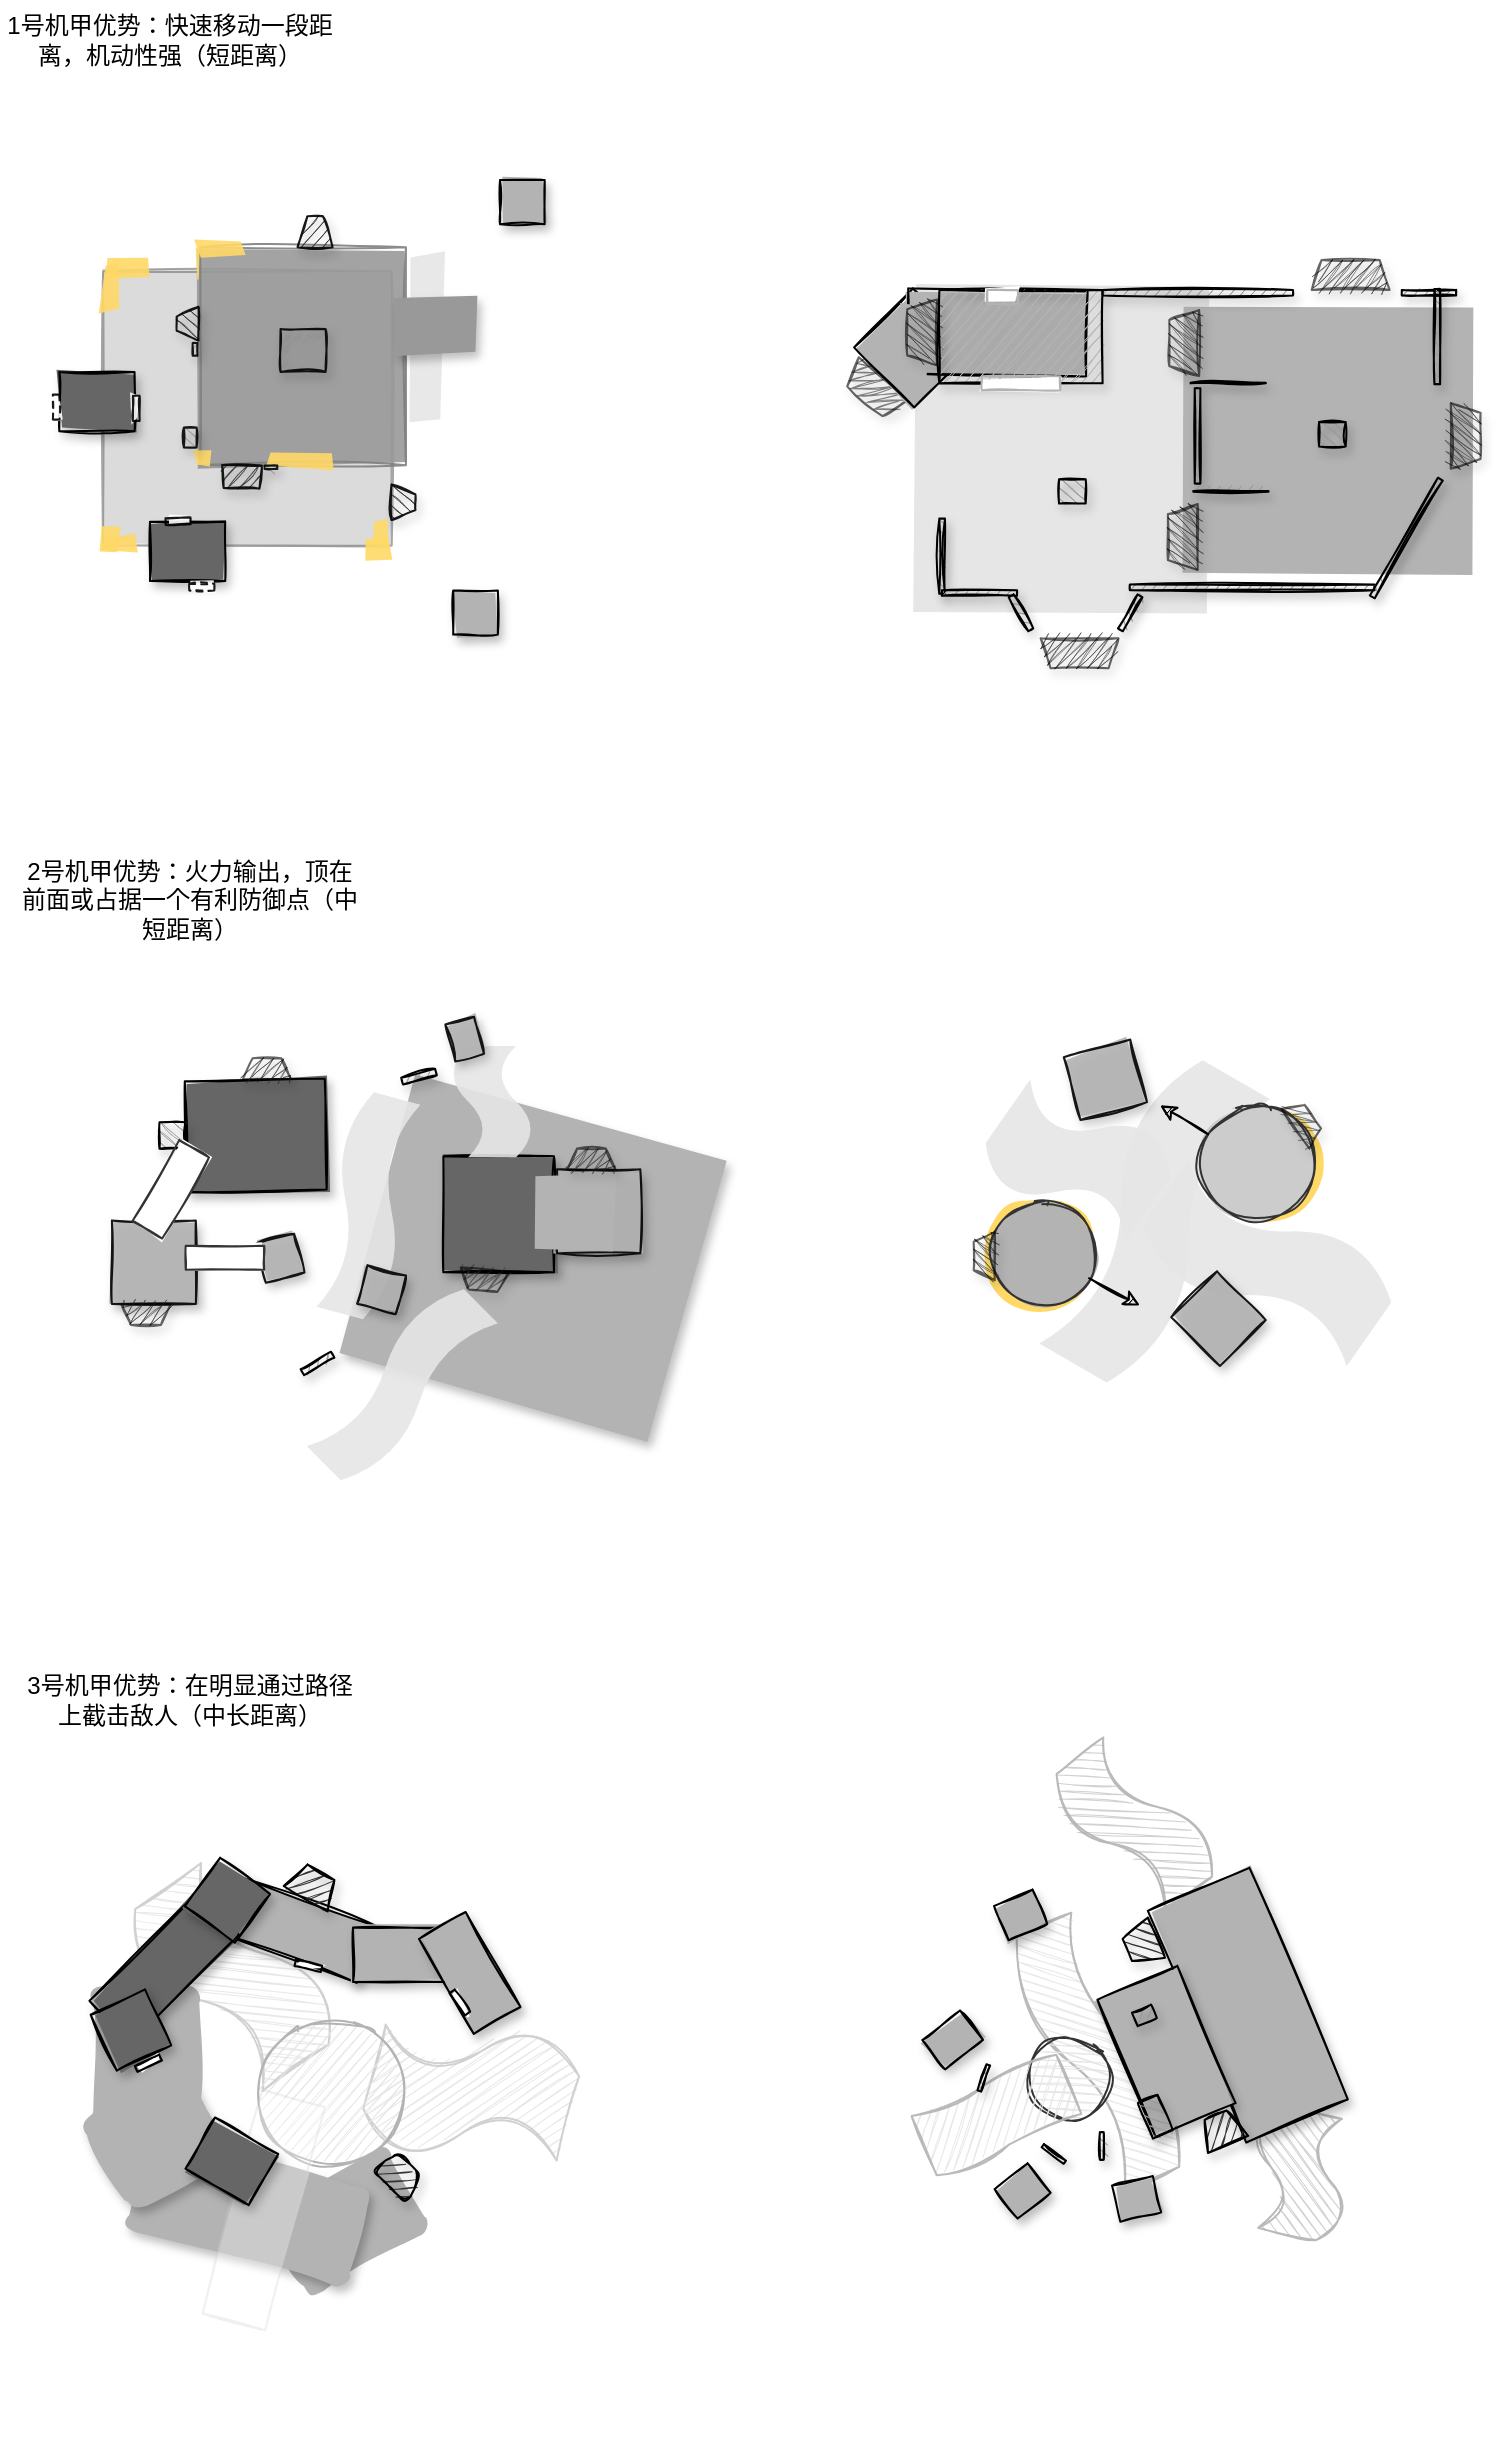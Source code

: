<mxfile version="13.10.3" type="github">
  <diagram id="uRrmPMn6hUeJW47O7ZRB" name="Page-1">
    <mxGraphModel dx="1072" dy="483" grid="1" gridSize="10" guides="1" tooltips="1" connect="1" arrows="1" fold="1" page="1" pageScale="1" pageWidth="850" pageHeight="1100" math="0" shadow="0">
      <root>
        <mxCell id="0" />
        <mxCell id="1" parent="0" />
        <mxCell id="pdZLlbREcnwkes0TjbXj-19" value="3号机甲优势：在明显通过路径上截击敌人（中长距离）" style="text;html=1;strokeColor=none;fillColor=none;align=center;verticalAlign=middle;whiteSpace=wrap;rounded=0;" parent="1" vertex="1">
          <mxGeometry x="50" y="920" width="170" height="40" as="geometry" />
        </mxCell>
        <mxCell id="pdZLlbREcnwkes0TjbXj-83" value="1号机甲优势：快速移动一段距离，机动性强（短距离）" style="text;html=1;strokeColor=none;fillColor=none;align=center;verticalAlign=middle;whiteSpace=wrap;rounded=0;" parent="1" vertex="1">
          <mxGeometry x="40" y="90" width="170" height="40" as="geometry" />
        </mxCell>
        <mxCell id="pdZLlbREcnwkes0TjbXj-182" value="" style="group" parent="1" vertex="1" connectable="0">
          <mxGeometry x="66.33" y="158.08" width="453.67" height="311.92" as="geometry" />
        </mxCell>
        <mxCell id="pdZLlbREcnwkes0TjbXj-73" value="" style="rounded=0;whiteSpace=wrap;html=1;sketch=1;fillStyle=solid;shadow=0;strokeWidth=1;fillColor=#CCCCCC;strokeColor=#808080;rotation=0;opacity=70;" parent="pdZLlbREcnwkes0TjbXj-182" vertex="1">
          <mxGeometry x="25.203" y="67.601" width="144.336" height="137.049" as="geometry" />
        </mxCell>
        <mxCell id="pdZLlbREcnwkes0TjbXj-84" value="" style="shape=trapezoid;perimeter=trapezoidPerimeter;whiteSpace=wrap;html=1;fixedSize=1;strokeWidth=1;sketch=1;shadow=1;rotation=90;fillStyle=hachure;size=4.945;fillColor=#333333;opacity=90;" parent="pdZLlbREcnwkes0TjbXj-182" vertex="1">
          <mxGeometry x="166.539" y="177.079" width="17.723" height="11.984" as="geometry" />
        </mxCell>
        <mxCell id="pdZLlbREcnwkes0TjbXj-88" value="" style="rounded=0;whiteSpace=wrap;html=1;sketch=1;fillStyle=solid;shadow=1;strokeWidth=1;fillColor=#666666;" parent="pdZLlbREcnwkes0TjbXj-182" vertex="1">
          <mxGeometry x="3.317" y="117.889" width="37.641" height="29.601" as="geometry" />
        </mxCell>
        <mxCell id="pdZLlbREcnwkes0TjbXj-89" value="" style="rounded=0;whiteSpace=wrap;html=1;sketch=1;fillStyle=solid;shadow=1;strokeWidth=1;fillColor=#666666;" parent="pdZLlbREcnwkes0TjbXj-182" vertex="1">
          <mxGeometry x="48.645" y="192.802" width="37.641" height="29.601" as="geometry" />
        </mxCell>
        <mxCell id="pdZLlbREcnwkes0TjbXj-93" value="" style="rounded=0;whiteSpace=wrap;html=1;sketch=1;fillStyle=solid;shadow=0;strokeWidth=1;strokeColor=#808080;rotation=0;opacity=90;fillColor=#999999;" parent="pdZLlbREcnwkes0TjbXj-182" vertex="1">
          <mxGeometry x="73.77" y="55.529" width="102.873" height="109.015" as="geometry" />
        </mxCell>
        <mxCell id="pdZLlbREcnwkes0TjbXj-91" value="" style="shape=trapezoid;perimeter=trapezoidPerimeter;whiteSpace=wrap;html=1;fixedSize=1;strokeWidth=1;sketch=1;shadow=1;rotation=-90;fillStyle=hachure;size=4.945;fillColor=#333333;opacity=90;" parent="pdZLlbREcnwkes0TjbXj-182" vertex="1">
          <mxGeometry x="59.03" y="88.275" width="16.871" height="10.974" as="geometry" />
        </mxCell>
        <mxCell id="pdZLlbREcnwkes0TjbXj-94" value="" style="shape=trapezoid;perimeter=trapezoidPerimeter;whiteSpace=wrap;html=1;fixedSize=1;strokeWidth=1;sketch=1;shadow=1;rotation=-179;fillStyle=hachure;size=0.959;fillColor=#333333;opacity=90;" parent="pdZLlbREcnwkes0TjbXj-182" vertex="1">
          <mxGeometry x="84.641" y="164.543" width="19.819" height="11.537" as="geometry" />
        </mxCell>
        <mxCell id="pdZLlbREcnwkes0TjbXj-97" value="" style="shape=trapezoid;perimeter=trapezoidPerimeter;whiteSpace=wrap;html=1;fixedSize=1;strokeWidth=1;sketch=1;shadow=1;rotation=0;fillStyle=hachure;size=4.945;fillColor=#333333;opacity=90;" parent="pdZLlbREcnwkes0TjbXj-182" vertex="1">
          <mxGeometry x="122.43" y="40" width="17.57" height="15.53" as="geometry" />
        </mxCell>
        <mxCell id="pdZLlbREcnwkes0TjbXj-98" value="" style="rounded=0;whiteSpace=wrap;html=1;shadow=0;sketch=1;rotation=90;opacity=90;fillStyle=solid;fillColor=#FFFFFF;dashed=1;" parent="pdZLlbREcnwkes0TjbXj-182" vertex="1">
          <mxGeometry x="-4.497" y="133.75" width="12.545" height="3.389" as="geometry" />
        </mxCell>
        <mxCell id="pdZLlbREcnwkes0TjbXj-99" value="" style="rounded=0;whiteSpace=wrap;html=1;shadow=0;sketch=1;rotation=-180;opacity=90;fillStyle=solid;fillColor=#FFFFFF;dashed=1;" parent="pdZLlbREcnwkes0TjbXj-182" vertex="1">
          <mxGeometry x="68.293" y="223.758" width="12.545" height="3.389" as="geometry" />
        </mxCell>
        <mxCell id="pdZLlbREcnwkes0TjbXj-101" value="" style="rounded=0;whiteSpace=wrap;html=1;shadow=0;sketch=1;strokeColor=none;rotation=-90;fillStyle=solid;opacity=90;fillColor=#E6E6E6;" parent="pdZLlbREcnwkes0TjbXj-182" vertex="1">
          <mxGeometry x="144.677" y="92.809" width="84.091" height="17.285" as="geometry" />
        </mxCell>
        <mxCell id="pdZLlbREcnwkes0TjbXj-87" value="" style="rounded=0;whiteSpace=wrap;html=1;shadow=1;sketch=1;fillStyle=solid;strokeWidth=1;fillColor=#999999;strokeColor=none;" parent="pdZLlbREcnwkes0TjbXj-182" vertex="1">
          <mxGeometry x="169.539" y="80.202" width="42.621" height="29.553" as="geometry" />
        </mxCell>
        <mxCell id="pdZLlbREcnwkes0TjbXj-102" value="" style="rounded=0;whiteSpace=wrap;html=1;shadow=0;sketch=1;rotation=0;fillStyle=solid;strokeColor=none;fillColor=#FFD966;opacity=90;" parent="pdZLlbREcnwkes0TjbXj-182" vertex="1">
          <mxGeometry x="25.338" y="62.307" width="23.442" height="8.751" as="geometry" />
        </mxCell>
        <mxCell id="pdZLlbREcnwkes0TjbXj-103" value="" style="rounded=0;whiteSpace=wrap;html=1;shadow=0;sketch=1;rotation=90;fillStyle=solid;strokeColor=none;fillColor=#FFD966;opacity=90;" parent="pdZLlbREcnwkes0TjbXj-182" vertex="1">
          <mxGeometry x="17.517" y="71.058" width="23.442" height="8.751" as="geometry" />
        </mxCell>
        <mxCell id="pdZLlbREcnwkes0TjbXj-106" value="" style="rounded=0;whiteSpace=wrap;html=1;shadow=0;sketch=1;rotation=90;fillStyle=solid;strokeColor=none;fillColor=#FFD966;opacity=90;" parent="pdZLlbREcnwkes0TjbXj-182" vertex="1">
          <mxGeometry x="22.497" y="197.554" width="13.49" height="8.751" as="geometry" />
        </mxCell>
        <mxCell id="pdZLlbREcnwkes0TjbXj-107" value="" style="rounded=0;whiteSpace=wrap;html=1;shadow=0;sketch=1;rotation=-1;fillStyle=solid;strokeColor=none;fillColor=#FFD966;opacity=90;" parent="pdZLlbREcnwkes0TjbXj-182" vertex="1">
          <mxGeometry x="24.621" y="199.634" width="17.056" height="8.751" as="geometry" />
        </mxCell>
        <mxCell id="pdZLlbREcnwkes0TjbXj-108" value="" style="rounded=0;whiteSpace=wrap;html=1;shadow=0;sketch=1;rotation=90;fillStyle=solid;strokeColor=none;fillColor=#FFD966;opacity=90;" parent="pdZLlbREcnwkes0TjbXj-182" vertex="1">
          <mxGeometry x="71.14" y="157.43" width="7.71" height="8.75" as="geometry" />
        </mxCell>
        <mxCell id="pdZLlbREcnwkes0TjbXj-109" value="" style="rounded=0;whiteSpace=wrap;html=1;shadow=0;sketch=1;rotation=0;fillStyle=solid;strokeColor=none;fillColor=#FFD966;opacity=90;" parent="pdZLlbREcnwkes0TjbXj-182" vertex="1">
          <mxGeometry x="108.27" y="160" width="31.73" height="6.18" as="geometry" />
        </mxCell>
        <mxCell id="pdZLlbREcnwkes0TjbXj-110" value="" style="rounded=0;whiteSpace=wrap;html=1;shadow=0;sketch=1;rotation=0;fillStyle=solid;strokeColor=none;fillColor=#FFD966;opacity=90;" parent="pdZLlbREcnwkes0TjbXj-182" vertex="1">
          <mxGeometry x="72.44" y="52.41" width="23.44" height="6.44" as="geometry" />
        </mxCell>
        <mxCell id="pdZLlbREcnwkes0TjbXj-111" value="" style="rounded=0;whiteSpace=wrap;html=1;shadow=0;sketch=1;rotation=90;fillStyle=solid;strokeColor=none;fillColor=#FFD966;opacity=90;" parent="pdZLlbREcnwkes0TjbXj-182" vertex="1">
          <mxGeometry x="63.83" y="62.31" width="18.8" height="3.47" as="geometry" />
        </mxCell>
        <mxCell id="pdZLlbREcnwkes0TjbXj-112" value="" style="rounded=0;whiteSpace=wrap;html=1;shadow=0;sketch=1;rotation=-1;fillStyle=solid;strokeColor=none;fillColor=#FFD966;opacity=90;" parent="pdZLlbREcnwkes0TjbXj-182" vertex="1">
          <mxGeometry x="155.332" y="201.471" width="14.207" height="8.751" as="geometry" />
        </mxCell>
        <mxCell id="pdZLlbREcnwkes0TjbXj-113" value="" style="rounded=0;whiteSpace=wrap;html=1;shadow=0;sketch=1;rotation=90;fillStyle=solid;strokeColor=none;fillColor=#FFD966;opacity=90;" parent="pdZLlbREcnwkes0TjbXj-182" vertex="1">
          <mxGeometry x="157.819" y="195.235" width="14.207" height="8.751" as="geometry" />
        </mxCell>
        <mxCell id="pdZLlbREcnwkes0TjbXj-115" value="" style="rounded=0;whiteSpace=wrap;html=1;shadow=1;glass=0;sketch=1;strokeColor=#000000;fillColor=#999999;gradientColor=none;rotation=-90;direction=west;opacity=90;" parent="pdZLlbREcnwkes0TjbXj-182" vertex="1">
          <mxGeometry x="108.27" y="162.38" width="1.73" height="6.38" as="geometry" />
        </mxCell>
        <mxCell id="pdZLlbREcnwkes0TjbXj-116" value="" style="rounded=0;whiteSpace=wrap;html=1;shadow=1;glass=0;sketch=1;strokeColor=#000000;fillColor=#999999;gradientColor=none;rotation=0;direction=west;opacity=90;" parent="pdZLlbREcnwkes0TjbXj-182" vertex="1">
          <mxGeometry x="70" y="103.38" width="2.44" height="6.38" as="geometry" />
        </mxCell>
        <mxCell id="pdZLlbREcnwkes0TjbXj-117" value="" style="rounded=0;whiteSpace=wrap;html=1;shadow=1;glass=0;sketch=1;strokeColor=#000000;fillColor=#999999;gradientColor=none;rotation=0;direction=west;opacity=90;" parent="pdZLlbREcnwkes0TjbXj-182" vertex="1">
          <mxGeometry x="113.947" y="96.402" width="22.511" height="21.487" as="geometry" />
        </mxCell>
        <mxCell id="pdZLlbREcnwkes0TjbXj-127" value="" style="rounded=0;whiteSpace=wrap;html=1;shadow=0;sketch=1;rotation=90;opacity=90;fillStyle=solid;fillColor=#FFFFFF;" parent="pdZLlbREcnwkes0TjbXj-182" vertex="1">
          <mxGeometry x="35.518" y="134.428" width="12.545" height="3.389" as="geometry" />
        </mxCell>
        <mxCell id="pdZLlbREcnwkes0TjbXj-128" value="" style="rounded=0;whiteSpace=wrap;html=1;shadow=0;sketch=1;rotation=-2;opacity=90;fillStyle=solid;fillColor=#FFFFFF;" parent="pdZLlbREcnwkes0TjbXj-182" vertex="1">
          <mxGeometry x="56.43" y="190.829" width="12.545" height="3.389" as="geometry" />
        </mxCell>
        <mxCell id="en0ENhp2r74Tzq42o4tC-1" value="" style="rounded=0;whiteSpace=wrap;html=1;sketch=1;fillStyle=solid;shadow=1;strokeWidth=1;fillColor=#B3B3B3;" vertex="1" parent="pdZLlbREcnwkes0TjbXj-182">
          <mxGeometry x="200.26" y="227.15" width="22.33" height="22.08" as="geometry" />
        </mxCell>
        <mxCell id="en0ENhp2r74Tzq42o4tC-88" value="" style="rounded=0;whiteSpace=wrap;html=1;shadow=1;glass=0;sketch=1;strokeColor=#000000;fillColor=#999999;gradientColor=none;rotation=90;direction=west;opacity=90;" vertex="1" parent="pdZLlbREcnwkes0TjbXj-182">
          <mxGeometry x="63.829" y="147.492" width="9.945" height="6.378" as="geometry" />
        </mxCell>
        <mxCell id="pdZLlbREcnwkes0TjbXj-183" value="" style="group" parent="1" vertex="1" connectable="0">
          <mxGeometry x="66.33" y="599.999" width="349.67" height="208.731" as="geometry" />
        </mxCell>
        <mxCell id="en0ENhp2r74Tzq42o4tC-96" value="" style="rounded=0;whiteSpace=wrap;html=1;sketch=1;fillStyle=solid;shadow=1;strokeWidth=1;fillColor=#B3B3B3;glass=0;strokeColor=none;rotation=15;" vertex="1" parent="pdZLlbREcnwkes0TjbXj-183">
          <mxGeometry x="159.5" y="47.16" width="160" height="144" as="geometry" />
        </mxCell>
        <mxCell id="pdZLlbREcnwkes0TjbXj-143" value="" style="shape=tape;whiteSpace=wrap;html=1;shadow=0;opacity=90;rotation=105;strokeColor=none;fillColor=#E6E6E6;" parent="pdZLlbREcnwkes0TjbXj-183" vertex="1">
          <mxGeometry x="102.37" y="72.861" width="111.08" height="40" as="geometry" />
        </mxCell>
        <mxCell id="pdZLlbREcnwkes0TjbXj-130" value="" style="rounded=0;whiteSpace=wrap;html=1;sketch=1;fillStyle=solid;shadow=1;strokeWidth=1;fillColor=#666666;rotation=-1;" parent="pdZLlbREcnwkes0TjbXj-183" vertex="1">
          <mxGeometry x="66.53" y="30.001" width="70" height="55.33" as="geometry" />
        </mxCell>
        <mxCell id="pdZLlbREcnwkes0TjbXj-146" value="" style="shape=trapezoid;perimeter=trapezoidPerimeter;whiteSpace=wrap;html=1;fixedSize=1;strokeWidth=1;sketch=1;shadow=1;rotation=0;fillStyle=zigzag;size=4.945;fillColor=#333333;opacity=60;" parent="pdZLlbREcnwkes0TjbXj-183" vertex="1">
          <mxGeometry x="95.02" y="19.091" width="24.23" height="10.55" as="geometry" />
        </mxCell>
        <mxCell id="pdZLlbREcnwkes0TjbXj-159" value="" style="rounded=0;whiteSpace=wrap;html=1;sketch=1;fillStyle=solid;shadow=1;strokeWidth=1;fillColor=#666666;rotation=-90;" parent="pdZLlbREcnwkes0TjbXj-183" vertex="1">
          <mxGeometry x="194" y="69.5" width="58" height="55.33" as="geometry" />
        </mxCell>
        <mxCell id="pdZLlbREcnwkes0TjbXj-164" value="" style="shape=trapezoid;perimeter=trapezoidPerimeter;whiteSpace=wrap;html=1;fixedSize=1;strokeWidth=1;sketch=1;shadow=1;rotation=-175;fillStyle=zigzag;size=4.945;fillColor=#333333;opacity=60;" parent="pdZLlbREcnwkes0TjbXj-183" vertex="1">
          <mxGeometry x="203.5" y="124.826" width="24.23" height="10.55" as="geometry" />
        </mxCell>
        <mxCell id="pdZLlbREcnwkes0TjbXj-166" value="" style="rounded=0;whiteSpace=wrap;html=1;sketch=1;fillStyle=solid;shadow=1;strokeWidth=1;fillColor=#B3B3B3;opacity=90;rotation=-90;" parent="pdZLlbREcnwkes0TjbXj-183" vertex="1">
          <mxGeometry x="252.0" y="74.836" width="42" height="41.66" as="geometry" />
        </mxCell>
        <mxCell id="pdZLlbREcnwkes0TjbXj-167" value="" style="rounded=0;whiteSpace=wrap;html=1;shadow=0;sketch=1;strokeColor=none;rotation=-180;fillStyle=solid;fillColor=#B3B3B3;" parent="pdZLlbREcnwkes0TjbXj-183" vertex="1">
          <mxGeometry x="241.5" y="76.2" width="40" height="39.86" as="geometry" />
        </mxCell>
        <mxCell id="pdZLlbREcnwkes0TjbXj-168" value="" style="shape=trapezoid;perimeter=trapezoidPerimeter;whiteSpace=wrap;html=1;fixedSize=1;strokeWidth=1;sketch=1;shadow=1;rotation=0;fillStyle=zigzag;size=4.945;fillColor=#333333;opacity=60;" parent="pdZLlbREcnwkes0TjbXj-183" vertex="1">
          <mxGeometry x="257.27" y="64.286" width="24.23" height="10.55" as="geometry" />
        </mxCell>
        <mxCell id="pdZLlbREcnwkes0TjbXj-172" value="" style="rounded=0;whiteSpace=wrap;html=1;sketch=1;fillStyle=solid;shadow=1;strokeWidth=1;fillColor=#B3B3B3;opacity=90;rotation=-15;" parent="pdZLlbREcnwkes0TjbXj-183" vertex="1">
          <mxGeometry x="103.67" y="109.161" width="20" height="20" as="geometry" />
        </mxCell>
        <mxCell id="pdZLlbREcnwkes0TjbXj-173" value="" style="rounded=0;whiteSpace=wrap;html=1;sketch=1;fillStyle=solid;shadow=1;strokeWidth=1;fillColor=#B3B3B3;opacity=90;rotation=15;" parent="pdZLlbREcnwkes0TjbXj-183" vertex="1">
          <mxGeometry x="154.44" y="124.831" width="20" height="20" as="geometry" />
        </mxCell>
        <mxCell id="pdZLlbREcnwkes0TjbXj-177" value="" style="group;rotation=-180;" parent="pdZLlbREcnwkes0TjbXj-183" vertex="1" connectable="0">
          <mxGeometry x="17.6" y="100.311" width="57.536" height="41.66" as="geometry" />
        </mxCell>
        <mxCell id="pdZLlbREcnwkes0TjbXj-131" value="" style="rounded=0;whiteSpace=wrap;html=1;sketch=1;fillStyle=solid;shadow=1;strokeWidth=1;fillColor=#B3B3B3;opacity=90;rotation=-180;" parent="pdZLlbREcnwkes0TjbXj-177" vertex="1">
          <mxGeometry x="12" width="42" height="41.66" as="geometry" />
        </mxCell>
        <mxCell id="en0ENhp2r74Tzq42o4tC-99" value="" style="rounded=0;whiteSpace=wrap;html=1;shadow=1;glass=0;sketch=1;strokeColor=#000000;fillColor=#999999;gradientColor=none;rotation=-15;direction=west;" vertex="1" parent="pdZLlbREcnwkes0TjbXj-183">
          <mxGeometry x="174.44" y="26.55" width="17.51" height="3.45" as="geometry" />
        </mxCell>
        <mxCell id="en0ENhp2r74Tzq42o4tC-100" value="" style="shape=tape;whiteSpace=wrap;html=1;shadow=0;opacity=90;rotation=90;strokeColor=none;fillColor=#E6E6E6;" vertex="1" parent="pdZLlbREcnwkes0TjbXj-183">
          <mxGeometry x="191.95" y="20.8" width="55.56" height="40" as="geometry" />
        </mxCell>
        <mxCell id="pdZLlbREcnwkes0TjbXj-158" value="" style="rounded=0;whiteSpace=wrap;html=1;sketch=1;fillStyle=solid;shadow=1;strokeWidth=1;fillColor=#B3B3B3;opacity=90;rotation=-15;" parent="pdZLlbREcnwkes0TjbXj-183" vertex="1">
          <mxGeometry x="198.55" width="14.9" height="19.09" as="geometry" />
        </mxCell>
        <mxCell id="en0ENhp2r74Tzq42o4tC-101" value="" style="rounded=0;whiteSpace=wrap;html=1;shadow=1;glass=0;sketch=1;strokeColor=#000000;fillColor=#999999;gradientColor=none;rotation=-90;direction=west;" vertex="1" parent="pdZLlbREcnwkes0TjbXj-183">
          <mxGeometry x="53.29" y="51.29" width="13.24" height="13" as="geometry" />
        </mxCell>
        <mxCell id="en0ENhp2r74Tzq42o4tC-98" value="" style="rounded=0;whiteSpace=wrap;html=1;shadow=0;sketch=1;rotation=-240;glass=0;strokeColor=#333333;strokeWidth=1;fillColor=#FFFFFF;" vertex="1" parent="pdZLlbREcnwkes0TjbXj-183">
          <mxGeometry x="35.57" y="76.05" width="46.85" height="17.24" as="geometry" />
        </mxCell>
        <mxCell id="en0ENhp2r74Tzq42o4tC-102" value="" style="rounded=0;whiteSpace=wrap;html=1;shadow=0;sketch=1;rotation=-180;glass=0;strokeColor=#333333;strokeWidth=1;fillColor=#FFFFFF;" vertex="1" parent="pdZLlbREcnwkes0TjbXj-183">
          <mxGeometry x="66.53" y="112.86" width="39.25" height="11.97" as="geometry" />
        </mxCell>
        <mxCell id="en0ENhp2r74Tzq42o4tC-103" value="" style="shape=tape;whiteSpace=wrap;html=1;shadow=0;opacity=90;rotation=-225;strokeColor=none;fillColor=#E6E6E6;" vertex="1" parent="pdZLlbREcnwkes0TjbXj-183">
          <mxGeometry x="119.29" y="162.371" width="111.08" height="40" as="geometry" />
        </mxCell>
        <mxCell id="en0ENhp2r74Tzq42o4tC-104" value="" style="rounded=0;whiteSpace=wrap;html=1;shadow=1;glass=0;sketch=1;strokeColor=#000000;fillColor=#999999;gradientColor=none;rotation=-210;direction=west;" vertex="1" parent="pdZLlbREcnwkes0TjbXj-183">
          <mxGeometry x="123.67" y="170" width="17.51" height="3.45" as="geometry" />
        </mxCell>
        <mxCell id="en0ENhp2r74Tzq42o4tC-2" value="" style="rounded=0;whiteSpace=wrap;html=1;sketch=1;fillStyle=solid;shadow=1;strokeWidth=1;fillColor=#B3B3B3;" vertex="1" parent="1">
          <mxGeometry x="290" y="180" width="22.33" height="22.08" as="geometry" />
        </mxCell>
        <mxCell id="en0ENhp2r74Tzq42o4tC-52" value="" style="group" vertex="1" connectable="0" parent="1">
          <mxGeometry x="460" y="220" width="320" height="204.1" as="geometry" />
        </mxCell>
        <mxCell id="en0ENhp2r74Tzq42o4tC-26" value="" style="rounded=0;whiteSpace=wrap;html=1;shadow=0;sketch=1;strokeColor=none;rotation=-90;fillStyle=solid;glass=0;fillColor=#E6E6E6;" vertex="1" parent="en0ENhp2r74Tzq42o4tC-52">
          <mxGeometry x="28.879" y="22.209" width="163.701" height="145.434" as="geometry" />
        </mxCell>
        <mxCell id="en0ENhp2r74Tzq42o4tC-50" value="" style="rounded=0;whiteSpace=wrap;html=1;shadow=0;sketch=1;strokeColor=none;rotation=-90;fillStyle=solid;glass=0;fillColor=#B3B3B3;" vertex="1" parent="en0ENhp2r74Tzq42o4tC-52">
          <mxGeometry x="175.31" y="17.733" width="135.702" height="144.825" as="geometry" />
        </mxCell>
        <mxCell id="en0ENhp2r74Tzq42o4tC-19" value="" style="shape=trapezoid;perimeter=trapezoidPerimeter;whiteSpace=wrap;html=1;fixedSize=1;strokeWidth=1;sketch=1;shadow=1;rotation=-140;fillStyle=zigzag;size=4.945;fillColor=#333333;opacity=60;" vertex="1" parent="en0ENhp2r74Tzq42o4tC-52">
          <mxGeometry x="0.757" y="57.434" width="32.95" height="14.943" as="geometry" />
        </mxCell>
        <mxCell id="en0ENhp2r74Tzq42o4tC-20" value="" style="rounded=0;whiteSpace=wrap;html=1;sketch=1;fillStyle=solid;shadow=0;strokeWidth=1;fillColor=#B3B3B3;glass=0;rotation=-45;" vertex="1" parent="en0ENhp2r74Tzq42o4tC-52">
          <mxGeometry x="15.96" y="22.761" width="41.598" height="42.491" as="geometry" />
        </mxCell>
        <mxCell id="en0ENhp2r74Tzq42o4tC-22" value="" style="rounded=0;whiteSpace=wrap;html=1;sketch=1;fillStyle=solid;shadow=0;strokeWidth=1;fillColor=#B3B3B3;glass=0;rotation=1;" vertex="1" parent="en0ENhp2r74Tzq42o4tC-52">
          <mxGeometry x="33.706" y="14.943" width="89.752" height="42.491" as="geometry" />
        </mxCell>
        <mxCell id="en0ENhp2r74Tzq42o4tC-23" value="" style="rounded=0;whiteSpace=wrap;html=1;shadow=0;sketch=1;strokeColor=none;rotation=-90;fillStyle=solid;fillColor=#B3B3B3;glass=0;" vertex="1" parent="en0ENhp2r74Tzq42o4tC-52">
          <mxGeometry x="18.761" y="34.531" width="38.729" height="13.98" as="geometry" />
        </mxCell>
        <mxCell id="en0ENhp2r74Tzq42o4tC-24" value="" style="shape=trapezoid;perimeter=trapezoidPerimeter;whiteSpace=wrap;html=1;fixedSize=1;strokeWidth=1;sketch=1;shadow=1;rotation=-90;fillStyle=zigzag;size=4.945;fillColor=#333333;opacity=60;" vertex="1" parent="en0ENhp2r74Tzq42o4tC-52">
          <mxGeometry x="24.609" y="28.724" width="32.95" height="14.943" as="geometry" />
        </mxCell>
        <mxCell id="en0ENhp2r74Tzq42o4tC-25" value="" style="rounded=0;whiteSpace=wrap;html=1;sketch=1;fillStyle=hachure;shadow=1;strokeWidth=1;fillColor=#B3B3B3;glass=0;" vertex="1" parent="en0ENhp2r74Tzq42o4tC-52">
          <mxGeometry x="49.712" y="14.943" width="81.592" height="46.74" as="geometry" />
        </mxCell>
        <mxCell id="en0ENhp2r74Tzq42o4tC-28" value="" style="rounded=0;whiteSpace=wrap;html=1;shadow=0;sketch=1;rotation=-180;glass=0;strokeColor=#B3B3B3;fillColor=#FFFFFF;" vertex="1" parent="en0ENhp2r74Tzq42o4tC-52">
          <mxGeometry x="70.899" y="58.171" width="39.205" height="7.082" as="geometry" />
        </mxCell>
        <mxCell id="en0ENhp2r74Tzq42o4tC-29" value="" style="rounded=0;whiteSpace=wrap;html=1;shadow=0;sketch=1;rotation=-180;glass=0;strokeColor=#B3B3B3;fillColor=#FFFFFF;" vertex="1" parent="en0ENhp2r74Tzq42o4tC-52">
          <mxGeometry x="73.727" y="14.943" width="15.19" height="7.082" as="geometry" />
        </mxCell>
        <mxCell id="en0ENhp2r74Tzq42o4tC-30" value="" style="rounded=0;whiteSpace=wrap;html=1;shadow=1;glass=0;sketch=1;strokeColor=#000000;fillColor=#999999;gradientColor=none;rotation=0;direction=west;" vertex="1" parent="en0ENhp2r74Tzq42o4tC-52">
          <mxGeometry x="131.304" y="14.943" width="95.191" height="2.833" as="geometry" />
        </mxCell>
        <mxCell id="en0ENhp2r74Tzq42o4tC-31" value="" style="rounded=0;whiteSpace=wrap;html=1;shadow=1;glass=0;sketch=1;strokeColor=#000000;fillColor=#999999;gradientColor=none;rotation=0;direction=west;" vertex="1" parent="en0ENhp2r74Tzq42o4tC-52">
          <mxGeometry x="175.269" y="61.343" width="37.628" height="0.34" as="geometry" />
        </mxCell>
        <mxCell id="en0ENhp2r74Tzq42o4tC-32" value="" style="shape=trapezoid;perimeter=trapezoidPerimeter;whiteSpace=wrap;html=1;fixedSize=1;strokeWidth=1;sketch=1;shadow=1;rotation=-90;fillStyle=zigzag;size=4.945;fillColor=#333333;opacity=60;" vertex="1" parent="en0ENhp2r74Tzq42o4tC-52">
          <mxGeometry x="155.632" y="34.05" width="32.95" height="14.943" as="geometry" />
        </mxCell>
        <mxCell id="en0ENhp2r74Tzq42o4tC-33" value="" style="rounded=0;whiteSpace=wrap;html=1;shadow=1;glass=0;sketch=1;strokeColor=#000000;fillColor=#999999;gradientColor=none;rotation=90;direction=west;" vertex="1" parent="en0ENhp2r74Tzq42o4tC-52">
          <mxGeometry x="154.925" y="86.527" width="47.718" height="2.833" as="geometry" />
        </mxCell>
        <mxCell id="en0ENhp2r74Tzq42o4tC-34" value="" style="rounded=0;whiteSpace=wrap;html=1;shadow=1;glass=0;sketch=1;strokeColor=#000000;fillColor=#999999;gradientColor=none;rotation=0;direction=west;" vertex="1" parent="en0ENhp2r74Tzq42o4tC-52">
          <mxGeometry x="176.629" y="115.506" width="37.628" height="0.34" as="geometry" />
        </mxCell>
        <mxCell id="en0ENhp2r74Tzq42o4tC-35" value="" style="rounded=0;whiteSpace=wrap;html=1;shadow=1;glass=0;sketch=1;strokeColor=#000000;fillColor=#999999;gradientColor=none;rotation=90;direction=west;" vertex="1" parent="en0ENhp2r74Tzq42o4tC-52">
          <mxGeometry x="32.251" y="146.666" width="37.614" height="2.833" as="geometry" />
        </mxCell>
        <mxCell id="en0ENhp2r74Tzq42o4tC-36" value="" style="rounded=0;whiteSpace=wrap;html=1;shadow=1;glass=0;sketch=1;strokeColor=#000000;fillColor=#999999;gradientColor=none;rotation=0;direction=west;" vertex="1" parent="en0ENhp2r74Tzq42o4tC-52">
          <mxGeometry x="50.909" y="165.079" width="37.614" height="2.833" as="geometry" />
        </mxCell>
        <mxCell id="en0ENhp2r74Tzq42o4tC-37" value="" style="shape=trapezoid;perimeter=trapezoidPerimeter;whiteSpace=wrap;html=1;fixedSize=1;strokeWidth=1;sketch=1;shadow=1;rotation=-90;fillStyle=zigzag;size=4.945;fillColor=#333333;opacity=60;" vertex="1" parent="en0ENhp2r74Tzq42o4tC-52">
          <mxGeometry x="154.925" y="131.029" width="32.95" height="14.943" as="geometry" />
        </mxCell>
        <mxCell id="en0ENhp2r74Tzq42o4tC-39" value="" style="rounded=0;whiteSpace=wrap;html=1;shadow=1;glass=0;sketch=1;strokeColor=#000000;fillColor=#999999;gradientColor=none;rotation=0;direction=west;" vertex="1" parent="en0ENhp2r74Tzq42o4tC-52">
          <mxGeometry x="280.89" y="14.943" width="27.197" height="2.833" as="geometry" />
        </mxCell>
        <mxCell id="en0ENhp2r74Tzq42o4tC-40" value="" style="rounded=0;whiteSpace=wrap;html=1;shadow=1;glass=0;sketch=1;strokeColor=#000000;fillColor=#999999;gradientColor=none;rotation=0;direction=west;" vertex="1" parent="en0ENhp2r74Tzq42o4tC-52">
          <mxGeometry x="144.903" y="162.246" width="122.388" height="2.833" as="geometry" />
        </mxCell>
        <mxCell id="en0ENhp2r74Tzq42o4tC-41" value="" style="rounded=0;whiteSpace=wrap;html=1;shadow=1;glass=0;sketch=1;strokeColor=#000000;fillColor=#999999;gradientColor=none;rotation=60;direction=west;" vertex="1" parent="en0ENhp2r74Tzq42o4tC-52">
          <mxGeometry x="80.69" y="174.993" width="19.609" height="2.833" as="geometry" />
        </mxCell>
        <mxCell id="en0ENhp2r74Tzq42o4tC-42" value="" style="rounded=0;whiteSpace=wrap;html=1;shadow=1;glass=0;sketch=1;strokeColor=#000000;fillColor=#999999;gradientColor=none;rotation=120;direction=west;" vertex="1" parent="en0ENhp2r74Tzq42o4tC-52">
          <mxGeometry x="135.316" y="174.993" width="19.609" height="2.833" as="geometry" />
        </mxCell>
        <mxCell id="en0ENhp2r74Tzq42o4tC-44" value="" style="rounded=0;whiteSpace=wrap;html=1;shadow=1;glass=0;sketch=1;strokeColor=#000000;fillColor=#999999;gradientColor=none;rotation=-90;direction=west;" vertex="1" parent="en0ENhp2r74Tzq42o4tC-52">
          <mxGeometry x="110.104" y="109.019" width="12.171" height="13.328" as="geometry" />
        </mxCell>
        <mxCell id="en0ENhp2r74Tzq42o4tC-45" value="" style="shape=trapezoid;perimeter=trapezoidPerimeter;whiteSpace=wrap;html=1;fixedSize=1;strokeWidth=1;sketch=1;shadow=1;rotation=-180;fillStyle=zigzag;size=4.945;fillColor=#333333;opacity=60;" vertex="1" parent="en0ENhp2r74Tzq42o4tC-52">
          <mxGeometry x="100.299" y="189.157" width="38.947" height="14.943" as="geometry" />
        </mxCell>
        <mxCell id="en0ENhp2r74Tzq42o4tC-46" value="" style="rounded=0;whiteSpace=wrap;html=1;shadow=1;glass=0;sketch=1;strokeColor=#000000;fillColor=#999999;gradientColor=none;rotation=120;direction=west;" vertex="1" parent="en0ENhp2r74Tzq42o4tC-52">
          <mxGeometry x="249.178" y="137.587" width="67.994" height="2.833" as="geometry" />
        </mxCell>
        <mxCell id="en0ENhp2r74Tzq42o4tC-47" value="" style="shape=trapezoid;perimeter=trapezoidPerimeter;whiteSpace=wrap;html=1;fixedSize=1;strokeWidth=1;sketch=1;shadow=1;rotation=90;fillStyle=zigzag;size=4.945;fillColor=#333333;opacity=60;" vertex="1" parent="en0ENhp2r74Tzq42o4tC-52">
          <mxGeometry x="296.352" y="80.464" width="32.95" height="14.943" as="geometry" />
        </mxCell>
        <mxCell id="en0ENhp2r74Tzq42o4tC-48" value="" style="rounded=0;whiteSpace=wrap;html=1;shadow=1;glass=0;sketch=1;strokeColor=#000000;fillColor=#999999;gradientColor=none;rotation=90;direction=west;" vertex="1" parent="en0ENhp2r74Tzq42o4tC-52">
          <mxGeometry x="274.784" y="36.897" width="47.718" height="2.833" as="geometry" />
        </mxCell>
        <mxCell id="en0ENhp2r74Tzq42o4tC-49" value="" style="shape=trapezoid;perimeter=trapezoidPerimeter;whiteSpace=wrap;html=1;fixedSize=1;strokeWidth=1;sketch=1;shadow=1;rotation=0;fillStyle=zigzag;size=4.945;fillColor=#333333;opacity=60;" vertex="1" parent="en0ENhp2r74Tzq42o4tC-52">
          <mxGeometry x="235.838" width="38.947" height="14.943" as="geometry" />
        </mxCell>
        <mxCell id="en0ENhp2r74Tzq42o4tC-51" value="" style="rounded=0;whiteSpace=wrap;html=1;shadow=1;glass=0;sketch=1;strokeColor=#000000;fillColor=#999999;gradientColor=none;rotation=-90;direction=west;" vertex="1" parent="en0ENhp2r74Tzq42o4tC-52">
          <mxGeometry x="240.094" y="80.464" width="12.171" height="13.328" as="geometry" />
        </mxCell>
        <mxCell id="en0ENhp2r74Tzq42o4tC-62" value="" style="group" vertex="1" connectable="0" parent="1">
          <mxGeometry x="510" y="610" width="278.467" height="234.14" as="geometry" />
        </mxCell>
        <mxCell id="en0ENhp2r74Tzq42o4tC-69" value="" style="ellipse;whiteSpace=wrap;html=1;aspect=fixed;rounded=1;shadow=0;glass=0;sketch=1;fillStyle=solid;fillColor=none;strokeColor=#FFD966;strokeWidth=4;" vertex="1" parent="en0ENhp2r74Tzq42o4tC-62">
          <mxGeometry x="24.257" y="81.485" width="51.215" height="51.215" as="geometry" />
        </mxCell>
        <mxCell id="en0ENhp2r74Tzq42o4tC-56" value="" style="shape=tape;whiteSpace=wrap;html=1;shadow=0;opacity=90;rotation=-240;strokeColor=none;fillColor=#E6E6E6;" vertex="1" parent="en0ENhp2r74Tzq42o4tC-62">
          <mxGeometry x="25.551" y="58.259" width="163.596" height="64.863" as="geometry" />
        </mxCell>
        <mxCell id="en0ENhp2r74Tzq42o4tC-53" value="" style="ellipse;whiteSpace=wrap;html=1;aspect=fixed;rounded=1;shadow=0;glass=0;sketch=1;fillStyle=solid;strokeColor=#333333;fillColor=#B3B3B3;" vertex="1" parent="en0ENhp2r74Tzq42o4tC-62">
          <mxGeometry x="26.257" y="81.485" width="51.215" height="51.215" as="geometry" />
        </mxCell>
        <mxCell id="en0ENhp2r74Tzq42o4tC-57" value="" style="shape=tape;whiteSpace=wrap;html=1;shadow=0;opacity=90;rotation=-145;strokeColor=none;fillColor=#E6E6E6;" vertex="1" parent="en0ENhp2r74Tzq42o4tC-62">
          <mxGeometry x="101.65" y="79.2" width="124.06" height="64.86" as="geometry" />
        </mxCell>
        <mxCell id="en0ENhp2r74Tzq42o4tC-59" value="" style="rounded=0;whiteSpace=wrap;html=1;sketch=1;fillStyle=solid;shadow=1;strokeWidth=1;fillColor=#B3B3B3;opacity=90;rotation=45;" vertex="1" parent="en0ENhp2r74Tzq42o4tC-62">
          <mxGeometry x="122.012" y="123.121" width="34.441" height="32.432" as="geometry" />
        </mxCell>
        <mxCell id="en0ENhp2r74Tzq42o4tC-60" value="" style="rounded=0;whiteSpace=wrap;html=1;sketch=1;fillStyle=solid;shadow=1;strokeWidth=1;fillColor=#B3B3B3;opacity=90;rotation=-15;" vertex="1" parent="en0ENhp2r74Tzq42o4tC-62">
          <mxGeometry x="65.468" y="3.644" width="34.441" height="32.432" as="geometry" />
        </mxCell>
        <mxCell id="en0ENhp2r74Tzq42o4tC-67" value="" style="shape=tape;whiteSpace=wrap;html=1;shadow=0;opacity=90;rotation=-145;strokeColor=none;fillColor=#E6E6E6;" vertex="1" parent="en0ENhp2r74Tzq42o4tC-62">
          <mxGeometry x="26.26" y="27.65" width="85.4" height="64.86" as="geometry" />
        </mxCell>
        <mxCell id="en0ENhp2r74Tzq42o4tC-72" value="" style="endArrow=classic;html=1;sketch=1;" edge="1" parent="en0ENhp2r74Tzq42o4tC-62" source="en0ENhp2r74Tzq42o4tC-53">
          <mxGeometry width="50" height="50" relative="1" as="geometry">
            <mxPoint x="60" y="152.71" as="sourcePoint" />
            <mxPoint x="100" y="132.71" as="targetPoint" />
          </mxGeometry>
        </mxCell>
        <mxCell id="en0ENhp2r74Tzq42o4tC-71" value="" style="ellipse;whiteSpace=wrap;html=1;aspect=fixed;rounded=1;shadow=0;glass=0;sketch=1;fillStyle=solid;fillColor=none;strokeColor=#FFD966;strokeWidth=4;" vertex="1" parent="en0ENhp2r74Tzq42o4tC-62">
          <mxGeometry x="137.577" y="36.705" width="51.215" height="51.215" as="geometry" />
        </mxCell>
        <mxCell id="en0ENhp2r74Tzq42o4tC-54" value="" style="ellipse;whiteSpace=wrap;html=1;aspect=fixed;rounded=1;shadow=0;glass=0;sketch=1;fillStyle=solid;strokeColor=#333333;fillColor=#CCCCCC;" vertex="1" parent="en0ENhp2r74Tzq42o4tC-62">
          <mxGeometry x="130" y="33.48" width="56.52" height="56.52" as="geometry" />
        </mxCell>
        <mxCell id="en0ENhp2r74Tzq42o4tC-75" value="" style="endArrow=classic;html=1;sketch=1;" edge="1" parent="en0ENhp2r74Tzq42o4tC-62" source="en0ENhp2r74Tzq42o4tC-54">
          <mxGeometry width="50" height="50" relative="1" as="geometry">
            <mxPoint x="84.432" y="129.194" as="sourcePoint" />
            <mxPoint x="110" y="32.71" as="targetPoint" />
          </mxGeometry>
        </mxCell>
        <mxCell id="en0ENhp2r74Tzq42o4tC-77" value="" style="shape=trapezoid;perimeter=trapezoidPerimeter;whiteSpace=wrap;html=1;fixedSize=1;strokeWidth=1;sketch=1;shadow=1;rotation=55;fillStyle=zigzag;size=4.945;fillColor=#333333;opacity=60;" vertex="1" parent="en0ENhp2r74Tzq42o4tC-62">
          <mxGeometry x="170" y="36.075" width="24.23" height="10.55" as="geometry" />
        </mxCell>
        <mxCell id="pdZLlbREcnwkes0TjbXj-18" value="2号机甲优势：火力输出，顶在前面或占据一个有利防御点（中短距离）" style="text;html=1;strokeColor=none;fillColor=none;align=center;verticalAlign=middle;whiteSpace=wrap;rounded=0;" parent="1" vertex="1">
          <mxGeometry x="50.0" y="520.33" width="170" height="40" as="geometry" />
        </mxCell>
        <mxCell id="en0ENhp2r74Tzq42o4tC-64" value="" style="group" vertex="1" connectable="0" parent="1">
          <mxGeometry x="76.49" y="1010.003" width="298.18" height="230.673" as="geometry" />
        </mxCell>
        <mxCell id="en0ENhp2r74Tzq42o4tC-16" value="" style="shape=tape;whiteSpace=wrap;html=1;shadow=0;opacity=90;rotation=-165;fillColor=#E6E6E6;sketch=1;strokeColor=#CCCCCC;" vertex="1" parent="en0ENhp2r74Tzq42o4tC-64">
          <mxGeometry x="149.08" y="90.04" width="100.09" height="72.47" as="geometry" />
        </mxCell>
        <mxCell id="en0ENhp2r74Tzq42o4tC-15" value="" style="shape=tape;whiteSpace=wrap;html=1;shadow=0;opacity=90;rotation=55;fillColor=#E6E6E6;sketch=1;strokeColor=#CCCCCC;" vertex="1" parent="en0ENhp2r74Tzq42o4tC-64">
          <mxGeometry x="23.89" y="35.02" width="111.08" height="66.97" as="geometry" />
        </mxCell>
        <mxCell id="en0ENhp2r74Tzq42o4tC-4" value="" style="rounded=1;whiteSpace=wrap;html=1;shadow=0;sketch=1;strokeColor=none;rotation=-30;fillStyle=solid;fillColor=#B3B3B3;glass=0;" vertex="1" parent="en0ENhp2r74Tzq42o4tC-64">
          <mxGeometry x="102.5" y="167.54" width="69.52" height="47.49" as="geometry" />
        </mxCell>
        <mxCell id="en0ENhp2r74Tzq42o4tC-5" value="" style="rounded=1;whiteSpace=wrap;html=1;shadow=1;sketch=1;strokeColor=none;rotation=15;fillStyle=solid;fillColor=#B3B3B3;" vertex="1" parent="en0ENhp2r74Tzq42o4tC-64">
          <mxGeometry x="30.85" y="160" width="113.83" height="50.29" as="geometry" />
        </mxCell>
        <mxCell id="en0ENhp2r74Tzq42o4tC-6" value="" style="rounded=1;whiteSpace=wrap;html=1;shadow=1;sketch=1;strokeColor=none;rotation=60;fillStyle=solid;fillColor=#B3B3B3;" vertex="1" parent="en0ENhp2r74Tzq42o4tC-64">
          <mxGeometry x="15.63" y="118.9" width="53.5" height="60" as="geometry" />
        </mxCell>
        <mxCell id="en0ENhp2r74Tzq42o4tC-9" value="" style="rounded=1;whiteSpace=wrap;html=1;shadow=0;sketch=1;strokeColor=none;rotation=90;fillStyle=solid;fillColor=#B3B3B3;" vertex="1" parent="en0ENhp2r74Tzq42o4tC-64">
          <mxGeometry x="1.64" y="82.03" width="70" height="53.03" as="geometry" />
        </mxCell>
        <mxCell id="en0ENhp2r74Tzq42o4tC-10" value="" style="rounded=0;whiteSpace=wrap;html=1;sketch=1;fillStyle=solid;shadow=1;strokeWidth=1;fillColor=#B3B3B3;rotation=20;" vertex="1" parent="en0ENhp2r74Tzq42o4tC-64">
          <mxGeometry x="79.08" y="30.377" width="70" height="30" as="geometry" />
        </mxCell>
        <mxCell id="en0ENhp2r74Tzq42o4tC-11" value="" style="rounded=0;whiteSpace=wrap;html=1;sketch=1;fillStyle=solid;shadow=1;strokeWidth=1;fillColor=#B3B3B3;rotation=0;" vertex="1" parent="en0ENhp2r74Tzq42o4tC-64">
          <mxGeometry x="140.04" y="43.75" width="46.49" height="27.26" as="geometry" />
        </mxCell>
        <mxCell id="en0ENhp2r74Tzq42o4tC-12" value="" style="rounded=0;whiteSpace=wrap;html=1;sketch=1;fillStyle=solid;shadow=1;strokeWidth=1;fillColor=#B3B3B3;rotation=60;" vertex="1" parent="en0ENhp2r74Tzq42o4tC-64">
          <mxGeometry x="170.98" y="53.02" width="54.84" height="26.93" as="geometry" />
        </mxCell>
        <mxCell id="en0ENhp2r74Tzq42o4tC-14" value="" style="rounded=0;whiteSpace=wrap;html=1;sketch=1;fillStyle=solid;shadow=1;strokeWidth=1;fillColor=#666666;rotation=45;" vertex="1" parent="en0ENhp2r74Tzq42o4tC-64">
          <mxGeometry x="30.85" y="25.81" width="29.54" height="76.18" as="geometry" />
        </mxCell>
        <mxCell id="en0ENhp2r74Tzq42o4tC-7" value="" style="rounded=0;whiteSpace=wrap;html=1;sketch=1;fillStyle=solid;shadow=1;strokeWidth=1;fillColor=#666666;rotation=36;" vertex="1" parent="en0ENhp2r74Tzq42o4tC-64">
          <mxGeometry x="61.77" y="15.107" width="30.92" height="30" as="geometry" />
        </mxCell>
        <mxCell id="en0ENhp2r74Tzq42o4tC-8" value="" style="ellipse;whiteSpace=wrap;html=1;aspect=fixed;shadow=0;sketch=1;fillStyle=auto;fillColor=#E6E6E6;strokeColor=#B3B3B3;" vertex="1" parent="en0ENhp2r74Tzq42o4tC-64">
          <mxGeometry x="92.69" y="90.037" width="72.47" height="72.47" as="geometry" />
        </mxCell>
        <mxCell id="en0ENhp2r74Tzq42o4tC-78" value="" style="shape=trapezoid;perimeter=trapezoidPerimeter;whiteSpace=wrap;html=1;fixedSize=1;strokeWidth=1;sketch=1;shadow=1;rotation=45;fillStyle=hachure;size=4.945;fillColor=#333333;rounded=1;glass=0;" vertex="1" parent="en0ENhp2r74Tzq42o4tC-64">
          <mxGeometry x="150.58" y="160" width="25.4" height="15.27" as="geometry" />
        </mxCell>
        <mxCell id="en0ENhp2r74Tzq42o4tC-83" value="" style="rounded=0;whiteSpace=wrap;html=1;shadow=0;sketch=1;rotation=55;glass=0;strokeWidth=1;fillColor=#ffffff;" vertex="1" parent="en0ENhp2r74Tzq42o4tC-64">
          <mxGeometry x="186.7" y="79.62" width="13.47" height="3.23" as="geometry" />
        </mxCell>
        <mxCell id="en0ENhp2r74Tzq42o4tC-84" value="" style="rounded=0;whiteSpace=wrap;html=1;shadow=0;sketch=1;rotation=13;glass=0;strokeWidth=1;fillColor=#ffffff;" vertex="1" parent="en0ENhp2r74Tzq42o4tC-64">
          <mxGeometry x="110.95" y="61.28" width="13.47" height="3.23" as="geometry" />
        </mxCell>
        <mxCell id="en0ENhp2r74Tzq42o4tC-85" value="" style="shape=trapezoid;perimeter=trapezoidPerimeter;whiteSpace=wrap;html=1;fixedSize=1;strokeWidth=1;sketch=1;shadow=1;rotation=30;fillStyle=hachure;size=4.945;fillColor=#333333;rounded=0;glass=0;" vertex="1" parent="en0ENhp2r74Tzq42o4tC-64">
          <mxGeometry x="107.5" y="15.11" width="25.4" height="15.27" as="geometry" />
        </mxCell>
        <mxCell id="en0ENhp2r74Tzq42o4tC-87" value="" style="rounded=0;whiteSpace=wrap;html=1;shadow=0;sketch=1;rotation=-75;fillStyle=solid;glass=0;fillColor=#FFFFFF;opacity=30;strokeColor=#CCCCCC;" vertex="1" parent="en0ENhp2r74Tzq42o4tC-64">
          <mxGeometry x="37.67" y="168.937" width="115.5" height="32.42" as="geometry" />
        </mxCell>
        <mxCell id="en0ENhp2r74Tzq42o4tC-13" value="" style="rounded=0;whiteSpace=wrap;html=1;sketch=1;fillStyle=solid;shadow=1;strokeWidth=1;fillColor=#666666;rotation=120;" vertex="1" parent="en0ENhp2r74Tzq42o4tC-64">
          <mxGeometry x="64.66" y="142.427" width="29.54" height="36.47" as="geometry" />
        </mxCell>
        <mxCell id="en0ENhp2r74Tzq42o4tC-66" value="" style="rounded=0;whiteSpace=wrap;html=1;sketch=1;fillStyle=solid;shadow=1;strokeWidth=1;fillColor=#666666;rotation=65;" vertex="1" parent="1">
          <mxGeometry x="90.0" y="1090" width="30.92" height="30" as="geometry" />
        </mxCell>
        <mxCell id="en0ENhp2r74Tzq42o4tC-76" value="" style="shape=trapezoid;perimeter=trapezoidPerimeter;whiteSpace=wrap;html=1;fixedSize=1;strokeWidth=1;sketch=1;shadow=1;rotation=-90;fillStyle=zigzag;size=4.945;fillColor=#333333;opacity=60;" vertex="1" parent="1">
          <mxGeometry x="520" y="712.715" width="24.23" height="10.55" as="geometry" />
        </mxCell>
        <mxCell id="en0ENhp2r74Tzq42o4tC-86" value="" style="rounded=0;whiteSpace=wrap;html=1;shadow=0;sketch=1;rotation=-205;glass=0;strokeWidth=1;fillColor=#ffffff;" vertex="1" parent="1">
          <mxGeometry x="107.45" y="1120.003" width="13.47" height="3.23" as="geometry" />
        </mxCell>
        <mxCell id="pdZLlbREcnwkes0TjbXj-148" value="" style="shape=trapezoid;perimeter=trapezoidPerimeter;whiteSpace=wrap;html=1;fixedSize=1;strokeWidth=1;sketch=1;shadow=1;rotation=-180;fillStyle=zigzag;size=4.945;fillColor=#333333;opacity=60;" parent="1" vertex="1">
          <mxGeometry x="100.58" y="741.97" width="24.81" height="10.55" as="geometry" />
        </mxCell>
        <mxCell id="en0ENhp2r74Tzq42o4tC-106" value="" style="group;rotation=-128;" vertex="1" connectable="0" parent="1">
          <mxGeometry x="480" y="1040.0" width="285.22" height="206.41" as="geometry" />
        </mxCell>
        <mxCell id="en0ENhp2r74Tzq42o4tC-3" value="" style="group;rotation=-308;" vertex="1" connectable="0" parent="en0ENhp2r74Tzq42o4tC-106">
          <mxGeometry width="285.22" height="206.41" as="geometry" />
        </mxCell>
        <mxCell id="pdZLlbREcnwkes0TjbXj-196" value="" style="shape=tape;whiteSpace=wrap;html=1;shadow=0;opacity=90;rotation=-258;fillColor=#CCCCCC;sketch=1;strokeColor=#B3B3B3;" parent="en0ENhp2r74Tzq42o4tC-3" vertex="1">
          <mxGeometry x="179" y="112" width="62.01" height="49.3" as="geometry" />
        </mxCell>
        <mxCell id="pdZLlbREcnwkes0TjbXj-190" value="" style="shape=tape;whiteSpace=wrap;html=1;shadow=0;opacity=90;rotation=-308;fillColor=#CCCCCC;sketch=1;strokeColor=#B3B3B3;" parent="en0ENhp2r74Tzq42o4tC-3" vertex="1">
          <mxGeometry x="83" y="-62" width="88.307" height="49.302" as="geometry" />
        </mxCell>
        <mxCell id="pdZLlbREcnwkes0TjbXj-184" value="" style="shape=tape;whiteSpace=wrap;html=1;shadow=0;opacity=90;rotation=-113;fillColor=#E6E6E6;sketch=1;strokeColor=#B3B3B3;" parent="en0ENhp2r74Tzq42o4tC-3" vertex="1">
          <mxGeometry x="40" y="51" width="138.001" height="49.302" as="geometry" />
        </mxCell>
        <mxCell id="pdZLlbREcnwkes0TjbXj-189" value="" style="rounded=0;whiteSpace=wrap;html=1;sketch=1;fillStyle=solid;shadow=1;strokeWidth=1;fillColor=#B3B3B3;rotation=-293;" parent="en0ENhp2r74Tzq42o4tC-3" vertex="1">
          <mxGeometry x="121" y="25" width="125.81" height="55.18" as="geometry" />
        </mxCell>
        <mxCell id="pdZLlbREcnwkes0TjbXj-197" value="" style="rounded=0;whiteSpace=wrap;html=1;sketch=1;fillStyle=solid;shadow=1;strokeWidth=1;fillColor=#B3B3B3;rotation=-293;" parent="en0ENhp2r74Tzq42o4tC-3" vertex="1">
          <mxGeometry x="61" y="-3" width="18.635" height="20.953" as="geometry" />
        </mxCell>
        <mxCell id="pdZLlbREcnwkes0TjbXj-198" value="" style="rounded=0;whiteSpace=wrap;html=1;sketch=1;fillStyle=solid;shadow=1;strokeWidth=1;fillColor=#B3B3B3;rotation=-283;" parent="en0ENhp2r74Tzq42o4tC-3" vertex="1">
          <mxGeometry x="119" y="139" width="18.635" height="20.953" as="geometry" />
        </mxCell>
        <mxCell id="pdZLlbREcnwkes0TjbXj-202" value="" style="rounded=0;whiteSpace=wrap;html=1;sketch=1;fillStyle=solid;shadow=1;strokeWidth=1;fillColor=#B3B3B3;rotation=-308;" parent="en0ENhp2r74Tzq42o4tC-3" vertex="1">
          <mxGeometry x="62" y="135" width="18.635" height="20.953" as="geometry" />
        </mxCell>
        <mxCell id="pdZLlbREcnwkes0TjbXj-203" value="" style="rounded=0;whiteSpace=wrap;html=1;sketch=1;fillStyle=solid;shadow=1;strokeWidth=1;fillColor=#B3B3B3;rotation=-308;" parent="en0ENhp2r74Tzq42o4tC-3" vertex="1">
          <mxGeometry x="27" y="58" width="18.64" height="23.94" as="geometry" />
        </mxCell>
        <mxCell id="pdZLlbREcnwkes0TjbXj-205" value="" style="rounded=0;whiteSpace=wrap;html=1;sketch=1;fillStyle=solid;shadow=1;strokeWidth=1;fillColor=#B3B3B3;rotation=-293;" parent="en0ENhp2r74Tzq42o4tC-3" vertex="1">
          <mxGeometry x="106" y="54" width="74.542" height="43.422" as="geometry" />
        </mxCell>
        <mxCell id="pdZLlbREcnwkes0TjbXj-207" value="" style="rounded=0;whiteSpace=wrap;html=1;shadow=1;glass=0;sketch=1;strokeColor=#000000;fillColor=#999999;gradientColor=none;rotation=-23;direction=west;" parent="en0ENhp2r74Tzq42o4tC-3" vertex="1">
          <mxGeometry x="127" y="54" width="10.39" height="7.36" as="geometry" />
        </mxCell>
        <mxCell id="pdZLlbREcnwkes0TjbXj-208" value="" style="rounded=0;whiteSpace=wrap;html=1;shadow=1;glass=0;sketch=1;strokeColor=#000000;fillColor=#999999;gradientColor=none;rotation=-113;direction=west;" parent="en0ENhp2r74Tzq42o4tC-3" vertex="1">
          <mxGeometry x="128" y="103" width="19.25" height="10.73" as="geometry" />
        </mxCell>
        <mxCell id="en0ENhp2r74Tzq42o4tC-90" value="" style="shape=trapezoid;perimeter=trapezoidPerimeter;whiteSpace=wrap;html=1;fixedSize=1;strokeWidth=1;sketch=1;shadow=1;rotation=-23;fillStyle=hachure;size=4.945;fillColor=#333333;rounded=0;glass=0;" vertex="1" parent="en0ENhp2r74Tzq42o4tC-3">
          <mxGeometry x="160" y="107" width="21.9" height="15.83" as="geometry" />
        </mxCell>
        <mxCell id="en0ENhp2r74Tzq42o4tC-91" value="" style="shape=trapezoid;perimeter=trapezoidPerimeter;whiteSpace=wrap;html=1;fixedSize=1;strokeWidth=1;sketch=1;shadow=1;rotation=-113;fillStyle=hachure;size=4.945;fillColor=#333333;rounded=0;glass=0;" vertex="1" parent="en0ENhp2r74Tzq42o4tC-3">
          <mxGeometry x="120" y="14" width="21.9" height="15.83" as="geometry" />
        </mxCell>
        <mxCell id="pdZLlbREcnwkes0TjbXj-195" value="" style="ellipse;whiteSpace=wrap;html=1;aspect=fixed;shadow=0;sketch=1;fillStyle=hachure;fillColor=#E6E6E6;rotation=-308;strokeColor=#333333;" parent="en0ENhp2r74Tzq42o4tC-3" vertex="1">
          <mxGeometry x="73" y="68" width="42.473" height="42.473" as="geometry" />
        </mxCell>
        <mxCell id="pdZLlbREcnwkes0TjbXj-194" value="" style="shape=tape;whiteSpace=wrap;html=1;shadow=0;opacity=90;rotation=-203;fillColor=#E6E6E6;size=0.131;sketch=1;strokeColor=#B3B3B3;" parent="en0ENhp2r74Tzq42o4tC-3" vertex="1">
          <mxGeometry x="19" y="89" width="78.47" height="36.98" as="geometry" />
        </mxCell>
        <mxCell id="en0ENhp2r74Tzq42o4tC-93" value="" style="rounded=0;whiteSpace=wrap;html=1;shadow=1;glass=0;sketch=1;strokeColor=#000000;fillColor=#999999;gradientColor=none;rotation=-323;direction=west;" vertex="1" parent="en0ENhp2r74Tzq42o4tC-3">
          <mxGeometry x="80" y="126" width="13.8" height="1.95" as="geometry" />
        </mxCell>
        <mxCell id="en0ENhp2r74Tzq42o4tC-95" value="" style="rounded=0;whiteSpace=wrap;html=1;shadow=1;glass=0;sketch=1;strokeColor=#000000;fillColor=#999999;gradientColor=none;rotation=-71;direction=west;" vertex="1" parent="en0ENhp2r74Tzq42o4tC-3">
          <mxGeometry x="45" y="88" width="13.8" height="1.95" as="geometry" />
        </mxCell>
        <mxCell id="en0ENhp2r74Tzq42o4tC-94" value="" style="rounded=0;whiteSpace=wrap;html=1;shadow=1;glass=0;sketch=1;strokeColor=#000000;fillColor=#999999;gradientColor=none;rotation=-270;direction=west;" vertex="1" parent="en0ENhp2r74Tzq42o4tC-106">
          <mxGeometry x="104" y="122" width="13.8" height="1.95" as="geometry" />
        </mxCell>
      </root>
    </mxGraphModel>
  </diagram>
</mxfile>
